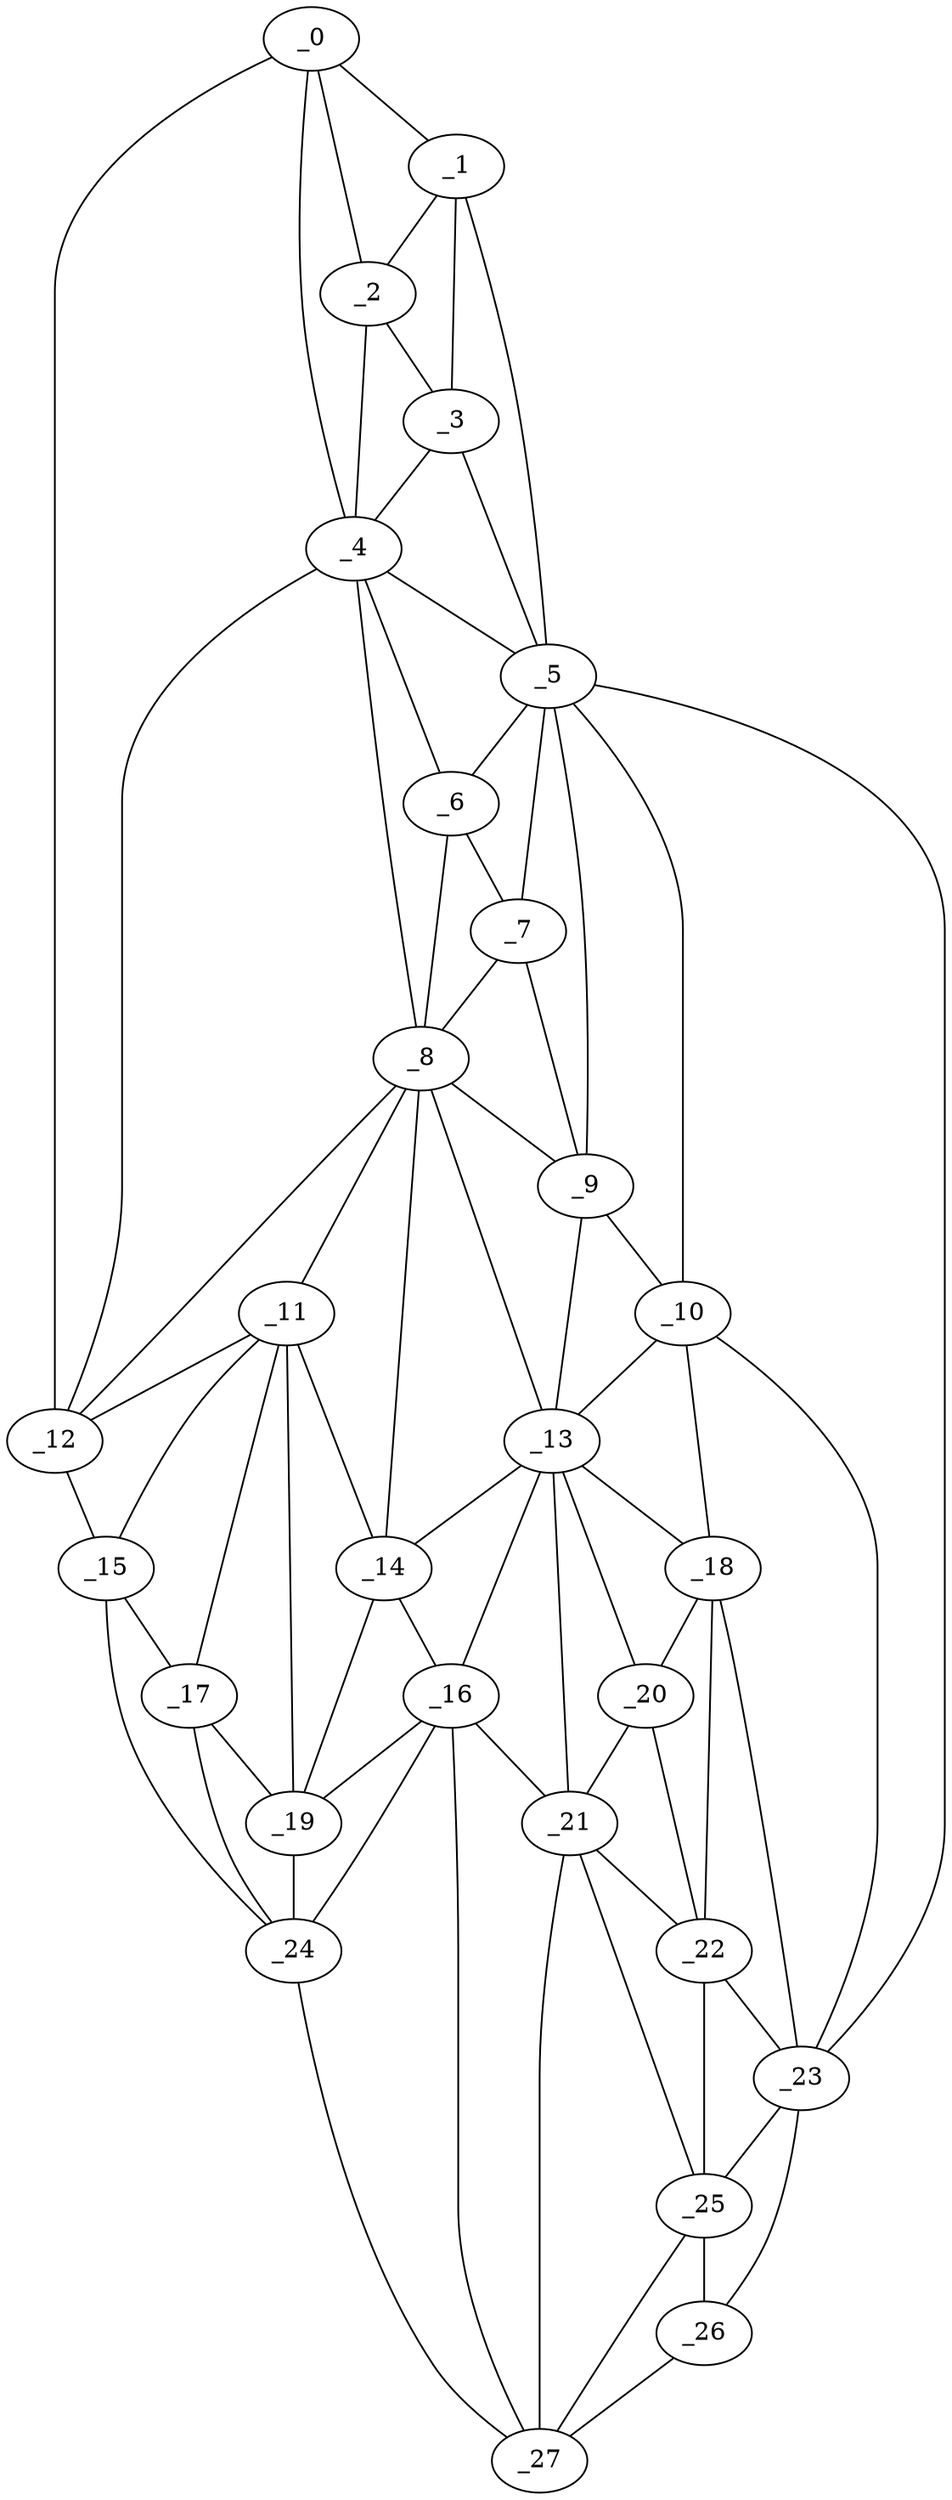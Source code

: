 graph "obj72__180.gxl" {
	_0	 [x=4,
		y=38];
	_1	 [x=15,
		y=28];
	_0 -- _1	 [valence=1];
	_2	 [x=17,
		y=37];
	_0 -- _2	 [valence=1];
	_4	 [x=25,
		y=38];
	_0 -- _4	 [valence=2];
	_12	 [x=76,
		y=103];
	_0 -- _12	 [valence=1];
	_1 -- _2	 [valence=2];
	_3	 [x=21,
		y=28];
	_1 -- _3	 [valence=2];
	_5	 [x=37,
		y=27];
	_1 -- _5	 [valence=1];
	_2 -- _3	 [valence=2];
	_2 -- _4	 [valence=1];
	_3 -- _4	 [valence=2];
	_3 -- _5	 [valence=2];
	_4 -- _5	 [valence=2];
	_6	 [x=49,
		y=36];
	_4 -- _6	 [valence=2];
	_8	 [x=58,
		y=54];
	_4 -- _8	 [valence=1];
	_4 -- _12	 [valence=1];
	_5 -- _6	 [valence=2];
	_7	 [x=56,
		y=35];
	_5 -- _7	 [valence=1];
	_9	 [x=63,
		y=35];
	_5 -- _9	 [valence=2];
	_10	 [x=74,
		y=34];
	_5 -- _10	 [valence=2];
	_23	 [x=109,
		y=26];
	_5 -- _23	 [valence=1];
	_6 -- _7	 [valence=2];
	_6 -- _8	 [valence=2];
	_7 -- _8	 [valence=2];
	_7 -- _9	 [valence=1];
	_8 -- _9	 [valence=2];
	_11	 [x=76,
		y=86];
	_8 -- _11	 [valence=2];
	_8 -- _12	 [valence=2];
	_13	 [x=77,
		y=45];
	_8 -- _13	 [valence=2];
	_14	 [x=77,
		y=74];
	_8 -- _14	 [valence=1];
	_9 -- _10	 [valence=1];
	_9 -- _13	 [valence=1];
	_10 -- _13	 [valence=2];
	_18	 [x=91,
		y=34];
	_10 -- _18	 [valence=2];
	_10 -- _23	 [valence=2];
	_11 -- _12	 [valence=2];
	_11 -- _14	 [valence=2];
	_15	 [x=88,
		y=101];
	_11 -- _15	 [valence=2];
	_17	 [x=90,
		y=85];
	_11 -- _17	 [valence=2];
	_19	 [x=91,
		y=79];
	_11 -- _19	 [valence=2];
	_12 -- _15	 [valence=1];
	_13 -- _14	 [valence=2];
	_16	 [x=90,
		y=69];
	_13 -- _16	 [valence=1];
	_13 -- _18	 [valence=1];
	_20	 [x=98,
		y=43];
	_13 -- _20	 [valence=1];
	_21	 [x=100,
		y=48];
	_13 -- _21	 [valence=2];
	_14 -- _16	 [valence=1];
	_14 -- _19	 [valence=1];
	_15 -- _17	 [valence=2];
	_24	 [x=109,
		y=93];
	_15 -- _24	 [valence=1];
	_16 -- _19	 [valence=2];
	_16 -- _21	 [valence=2];
	_16 -- _24	 [valence=2];
	_27	 [x=126,
		y=50];
	_16 -- _27	 [valence=2];
	_17 -- _19	 [valence=2];
	_17 -- _24	 [valence=2];
	_18 -- _20	 [valence=2];
	_22	 [x=103,
		y=36];
	_18 -- _22	 [valence=2];
	_18 -- _23	 [valence=2];
	_19 -- _24	 [valence=2];
	_20 -- _21	 [valence=2];
	_20 -- _22	 [valence=1];
	_21 -- _22	 [valence=2];
	_25	 [x=115,
		y=40];
	_21 -- _25	 [valence=2];
	_21 -- _27	 [valence=2];
	_22 -- _23	 [valence=2];
	_22 -- _25	 [valence=2];
	_23 -- _25	 [valence=2];
	_26	 [x=126,
		y=38];
	_23 -- _26	 [valence=1];
	_24 -- _27	 [valence=1];
	_25 -- _26	 [valence=1];
	_25 -- _27	 [valence=2];
	_26 -- _27	 [valence=1];
}
